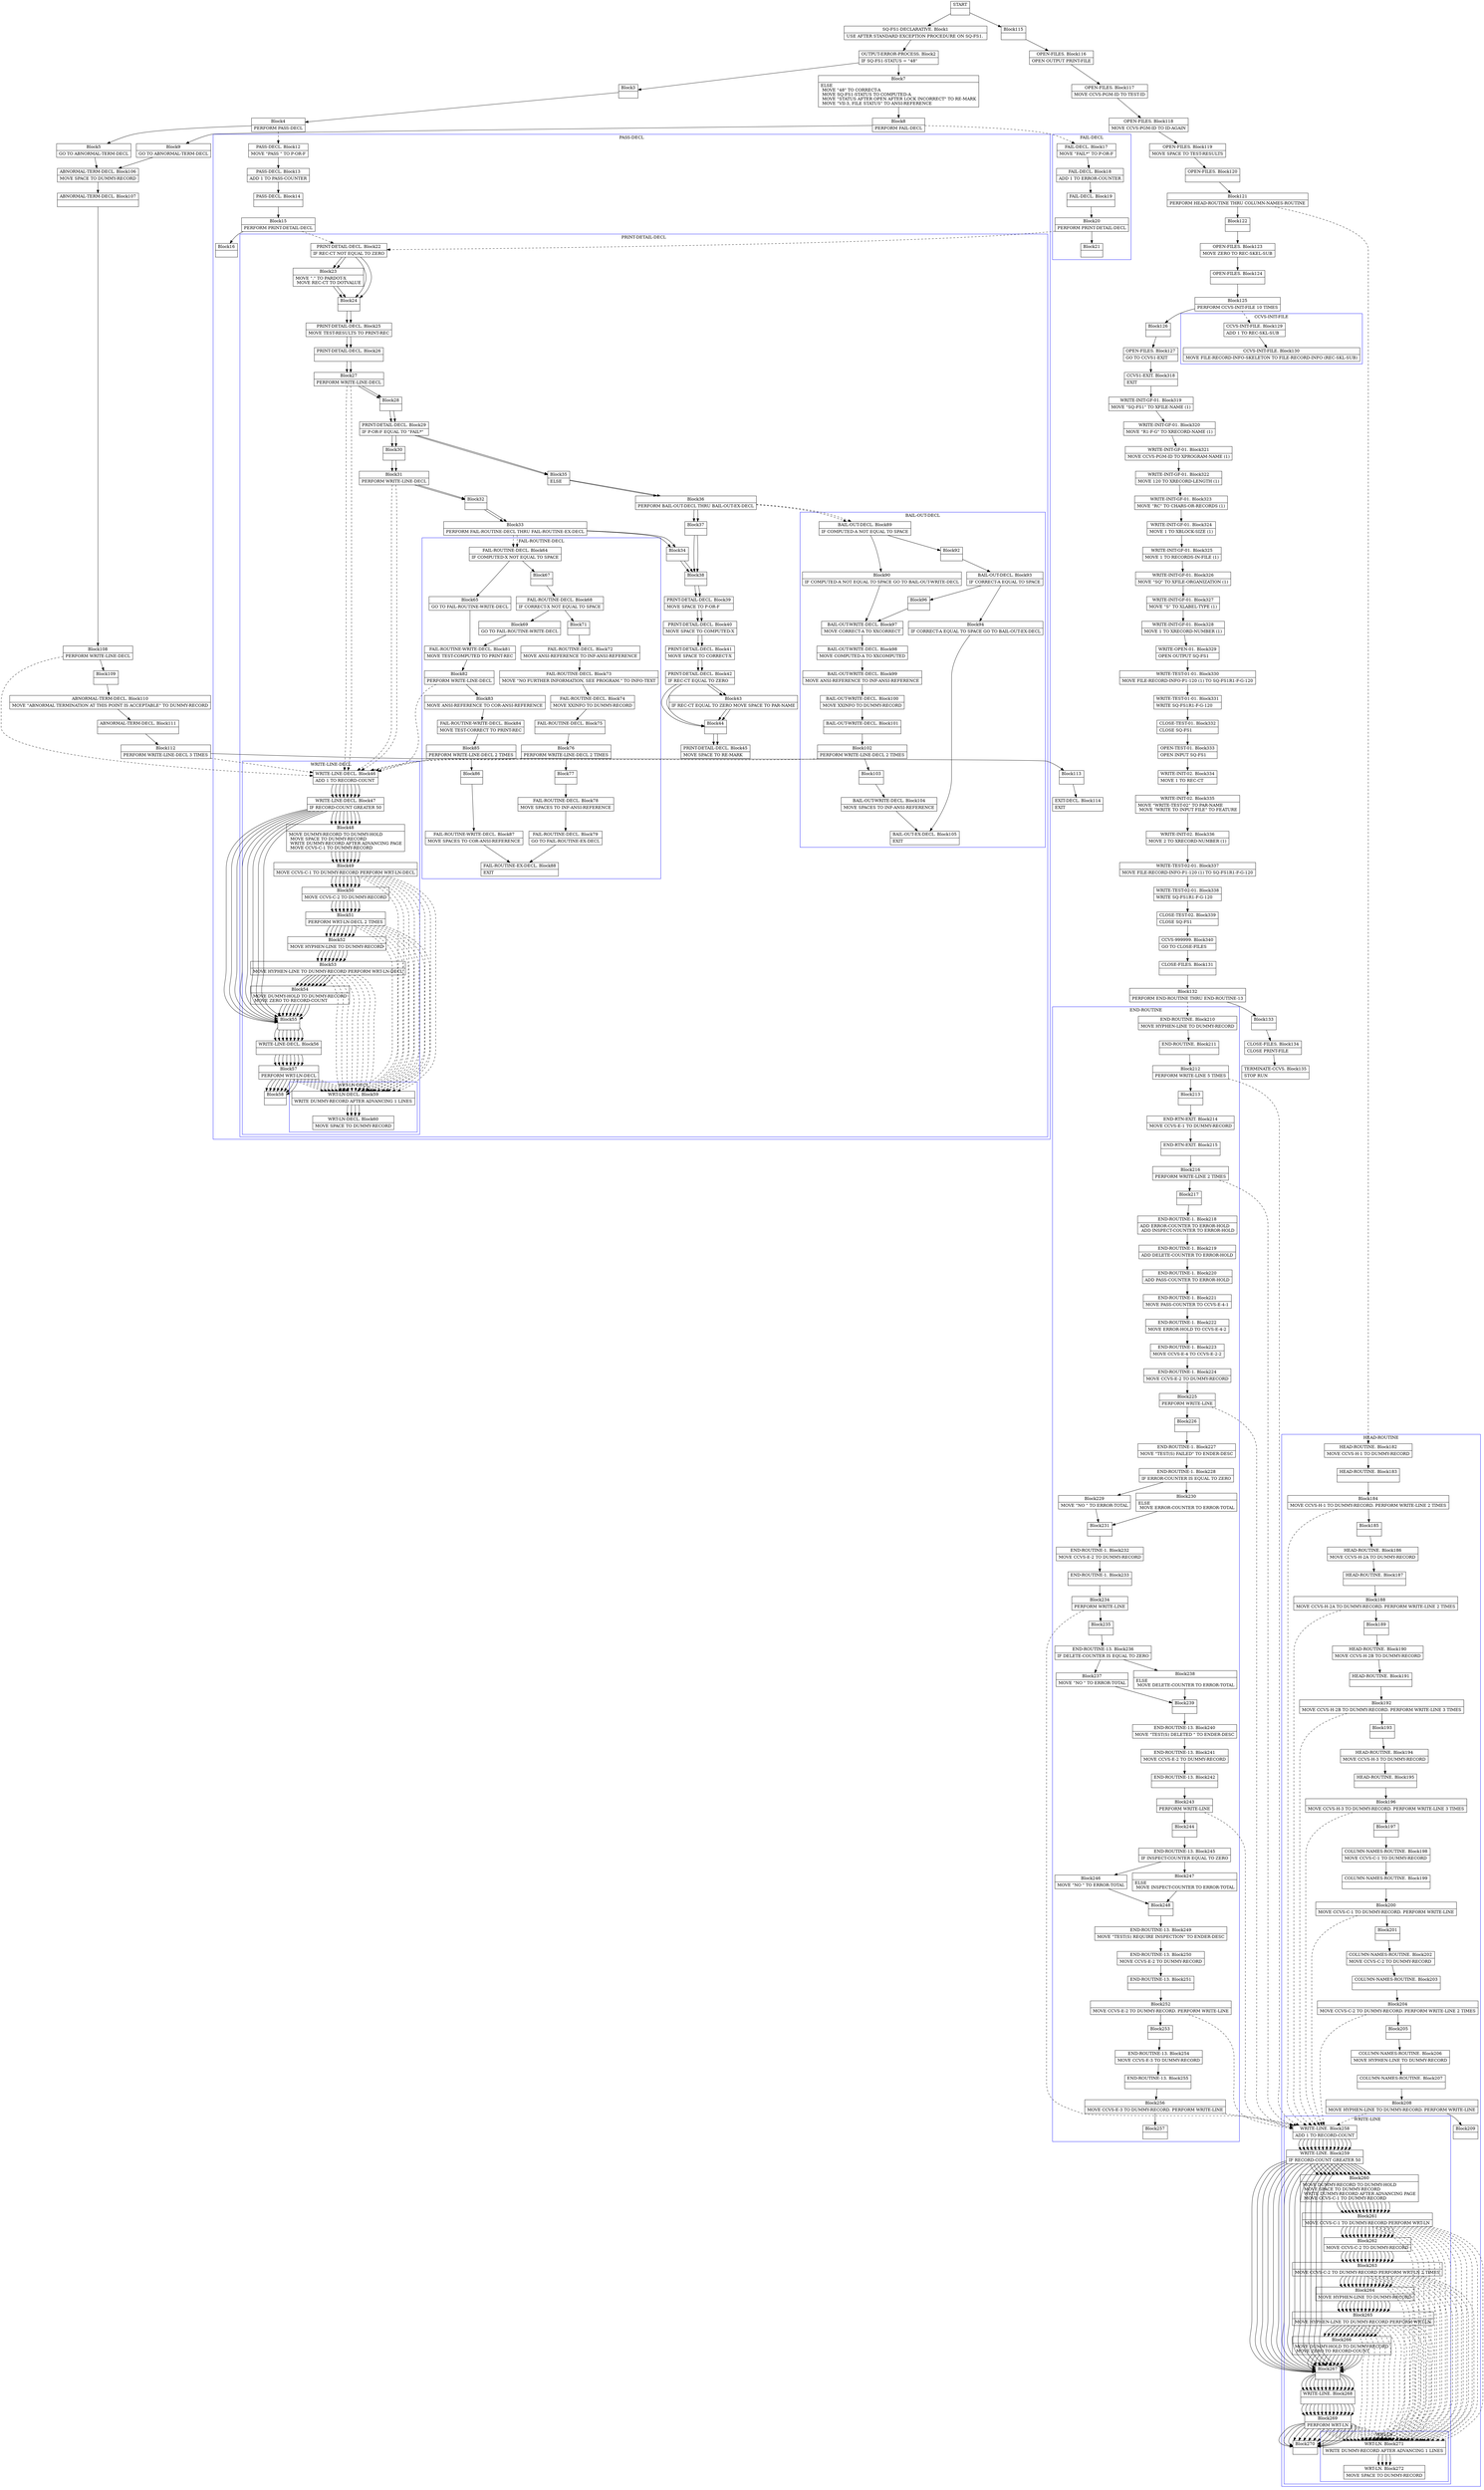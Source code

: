digraph Cfg {
compound=true;
node [
shape = "record"
]

edge [
arrowtail = "empty"
]
Block0 [
label = "{START|}"
]
Block1 [
label = "{SQ-FS1-DECLARATIVE. Block1|    USE AFTER STANDARD EXCEPTION PROCEDURE ON SQ-FS1. \l}"
]
Block2 [
label = "{OUTPUT-ERROR-PROCESS. Block2|    IF SQ-FS1-STATUS = \"48\"\l}"
]
Block3 [
label = "{Block3|}"
]
Block4 [
label = "{Block4|            PERFORM PASS-DECL\l}"
]
subgraph cluster_1{
color = blue;
label = "PASS-DECL";
Block12 [
label = "{PASS-DECL. Block12|    MOVE   \"PASS \" TO P-OR-F\l}"
]
Block13 [
label = "{PASS-DECL. Block13|    ADD     1 TO PASS-COUNTER\l}"
]
Block14 [
label = "{PASS-DECL. Block14|}"
]
Block15 [
label = "{Block15|    PERFORM PRINT-DETAIL-DECL\l}"
]
subgraph cluster_3{
color = blue;
label = "PRINT-DETAIL-DECL";
Block22 [
label = "{PRINT-DETAIL-DECL. Block22|    IF REC-CT NOT EQUAL TO ZERO\l}"
]
Block23 [
label = "{Block23|        MOVE   \".\" TO PARDOT-X\l        MOVE    REC-CT TO DOTVALUE\l}"
]
Block24 [
label = "{Block24|}"
]
Block25 [
label = "{PRINT-DETAIL-DECL. Block25|    MOVE    TEST-RESULTS TO PRINT-REC\l}"
]
Block26 [
label = "{PRINT-DETAIL-DECL. Block26|}"
]
Block27 [
label = "{Block27|    PERFORM WRITE-LINE-DECL\l}"
]
subgraph cluster_5{
color = blue;
label = "WRITE-LINE-DECL";
Block46 [
label = "{WRITE-LINE-DECL. Block46|    ADD     1 TO RECORD-COUNT\l}"
]
Block47 [
label = "{WRITE-LINE-DECL. Block47|    IF RECORD-COUNT GREATER 50\l}"
]
Block48 [
label = "{Block48|        MOVE  DUMMY-RECORD TO DUMMY-HOLD\l        MOVE  SPACE TO DUMMY-RECORD\l        WRITE DUMMY-RECORD AFTER ADVANCING PAGE\l        MOVE  CCVS-C-1 TO DUMMY-RECORD\l}"
]
Block49 [
label = "{Block49|        MOVE  CCVS-C-1 TO DUMMY-RECORD PERFORM WRT-LN-DECL\l}"
]
subgraph cluster_9{
color = blue;
label = "WRT-LN-DECL";
Block59 [
label = "{WRT-LN-DECL. Block59|    WRITE   DUMMY-RECORD AFTER ADVANCING 1 LINES\l}"
]
Block60 [
label = "{WRT-LN-DECL. Block60|    MOVE    SPACE TO DUMMY-RECORD\l}"
]
Block59 -> Block60

}
Block49 -> Block59 [style=dashed]

Block50 [
label = "{Block50|        MOVE  CCVS-C-2 TO DUMMY-RECORD\l}"
]
Block51 [
label = "{Block51|        PERFORM WRT-LN-DECL 2 TIMES\l}"
]
subgraph cluster_10{
color = blue;
label = "WRT-LN-DECL";
Block59 [
label = "{WRT-LN-DECL. Block59|    WRITE   DUMMY-RECORD AFTER ADVANCING 1 LINES\l}"
]
Block60 [
label = "{WRT-LN-DECL. Block60|    MOVE    SPACE TO DUMMY-RECORD\l}"
]
Block59 -> Block60

}
Block51 -> Block59 [style=dashed]

Block52 [
label = "{Block52|        MOVE  HYPHEN-LINE TO DUMMY-RECORD\l}"
]
Block53 [
label = "{Block53|        MOVE  HYPHEN-LINE TO DUMMY-RECORD PERFORM WRT-LN-DECL\l}"
]
subgraph cluster_11{
color = blue;
label = "WRT-LN-DECL";
Block59 [
label = "{WRT-LN-DECL. Block59|    WRITE   DUMMY-RECORD AFTER ADVANCING 1 LINES\l}"
]
Block60 [
label = "{WRT-LN-DECL. Block60|    MOVE    SPACE TO DUMMY-RECORD\l}"
]
Block59 -> Block60

}
Block53 -> Block59 [style=dashed]

Block54 [
label = "{Block54|        MOVE  DUMMY-HOLD TO DUMMY-RECORD\l        MOVE  ZERO TO RECORD-COUNT\l}"
]
Block55 [
label = "{Block55|}"
]
Block56 [
label = "{WRITE-LINE-DECL. Block56|}"
]
Block57 [
label = "{Block57|    PERFORM WRT-LN-DECL\l}"
]
subgraph cluster_12{
color = blue;
label = "WRT-LN-DECL";
Block59 [
label = "{WRT-LN-DECL. Block59|    WRITE   DUMMY-RECORD AFTER ADVANCING 1 LINES\l}"
]
Block60 [
label = "{WRT-LN-DECL. Block60|    MOVE    SPACE TO DUMMY-RECORD\l}"
]
Block59 -> Block60

}
Block57 -> Block59 [style=dashed]

Block58 [
label = "{Block58|}"
]
Block46 -> Block47
Block47 -> Block48
Block47 -> Block55
Block48 -> Block49
Block49 -> Block50
Block50 -> Block51
Block51 -> Block52
Block52 -> Block53
Block53 -> Block54
Block54 -> Block55
Block55 -> Block56
Block56 -> Block57
Block57 -> Block58

}
Block27 -> Block46 [style=dashed]

Block28 [
label = "{Block28|}"
]
Block29 [
label = "{PRINT-DETAIL-DECL. Block29|    IF P-OR-F EQUAL TO \"FAIL*\"\l}"
]
Block30 [
label = "{Block30|}"
]
Block31 [
label = "{Block31|        PERFORM WRITE-LINE-DECL\l}"
]
subgraph cluster_6{
color = blue;
label = "WRITE-LINE-DECL";
Block46 [
label = "{WRITE-LINE-DECL. Block46|    ADD     1 TO RECORD-COUNT\l}"
]
Block47 [
label = "{WRITE-LINE-DECL. Block47|    IF RECORD-COUNT GREATER 50\l}"
]
Block48 [
label = "{Block48|        MOVE  DUMMY-RECORD TO DUMMY-HOLD\l        MOVE  SPACE TO DUMMY-RECORD\l        WRITE DUMMY-RECORD AFTER ADVANCING PAGE\l        MOVE  CCVS-C-1 TO DUMMY-RECORD\l}"
]
Block49 [
label = "{Block49|        MOVE  CCVS-C-1 TO DUMMY-RECORD PERFORM WRT-LN-DECL\l}"
]
Block49 -> Block59 [style=dashed]

Block50 [
label = "{Block50|        MOVE  CCVS-C-2 TO DUMMY-RECORD\l}"
]
Block51 [
label = "{Block51|        PERFORM WRT-LN-DECL 2 TIMES\l}"
]
Block51 -> Block59 [style=dashed]

Block52 [
label = "{Block52|        MOVE  HYPHEN-LINE TO DUMMY-RECORD\l}"
]
Block53 [
label = "{Block53|        MOVE  HYPHEN-LINE TO DUMMY-RECORD PERFORM WRT-LN-DECL\l}"
]
Block53 -> Block59 [style=dashed]

Block54 [
label = "{Block54|        MOVE  DUMMY-HOLD TO DUMMY-RECORD\l        MOVE  ZERO TO RECORD-COUNT\l}"
]
Block55 [
label = "{Block55|}"
]
Block56 [
label = "{WRITE-LINE-DECL. Block56|}"
]
Block57 [
label = "{Block57|    PERFORM WRT-LN-DECL\l}"
]
Block57 -> Block59 [style=dashed]

Block58 [
label = "{Block58|}"
]
Block46 -> Block47
Block47 -> Block48
Block47 -> Block55
Block48 -> Block49
Block49 -> Block50
Block50 -> Block51
Block51 -> Block52
Block52 -> Block53
Block53 -> Block54
Block54 -> Block55
Block55 -> Block56
Block56 -> Block57
Block57 -> Block58

}
Block31 -> Block46 [style=dashed]

Block32 [
label = "{Block32|}"
]
Block33 [
label = "{Block33|        PERFORM FAIL-ROUTINE-DECL THRU FAIL-ROUTINE-EX-DECL\l}"
]
subgraph cluster_7{
color = blue;
label = "FAIL-ROUTINE-DECL";
Block64 [
label = "{FAIL-ROUTINE-DECL. Block64|    IF COMPUTED-X NOT EQUAL TO SPACE\l}"
]
Block65 [
label = "{Block65|            GO TO FAIL-ROUTINE-WRITE-DECL\l}"
]
Block81 [
label = "{FAIL-ROUTINE-WRITE-DECL. Block81|    MOVE    TEST-COMPUTED  TO PRINT-REC\l}"
]
Block82 [
label = "{Block82|    PERFORM WRITE-LINE-DECL\l}"
]
subgraph cluster_15{
color = blue;
label = "WRITE-LINE-DECL";
Block46 [
label = "{WRITE-LINE-DECL. Block46|    ADD     1 TO RECORD-COUNT\l}"
]
Block47 [
label = "{WRITE-LINE-DECL. Block47|    IF RECORD-COUNT GREATER 50\l}"
]
Block48 [
label = "{Block48|        MOVE  DUMMY-RECORD TO DUMMY-HOLD\l        MOVE  SPACE TO DUMMY-RECORD\l        WRITE DUMMY-RECORD AFTER ADVANCING PAGE\l        MOVE  CCVS-C-1 TO DUMMY-RECORD\l}"
]
Block49 [
label = "{Block49|        MOVE  CCVS-C-1 TO DUMMY-RECORD PERFORM WRT-LN-DECL\l}"
]
Block49 -> Block59 [style=dashed]

Block50 [
label = "{Block50|        MOVE  CCVS-C-2 TO DUMMY-RECORD\l}"
]
Block51 [
label = "{Block51|        PERFORM WRT-LN-DECL 2 TIMES\l}"
]
Block51 -> Block59 [style=dashed]

Block52 [
label = "{Block52|        MOVE  HYPHEN-LINE TO DUMMY-RECORD\l}"
]
Block53 [
label = "{Block53|        MOVE  HYPHEN-LINE TO DUMMY-RECORD PERFORM WRT-LN-DECL\l}"
]
Block53 -> Block59 [style=dashed]

Block54 [
label = "{Block54|        MOVE  DUMMY-HOLD TO DUMMY-RECORD\l        MOVE  ZERO TO RECORD-COUNT\l}"
]
Block55 [
label = "{Block55|}"
]
Block56 [
label = "{WRITE-LINE-DECL. Block56|}"
]
Block57 [
label = "{Block57|    PERFORM WRT-LN-DECL\l}"
]
Block57 -> Block59 [style=dashed]

Block58 [
label = "{Block58|}"
]
Block46 -> Block47
Block47 -> Block48
Block47 -> Block55
Block48 -> Block49
Block49 -> Block50
Block50 -> Block51
Block51 -> Block52
Block52 -> Block53
Block53 -> Block54
Block54 -> Block55
Block55 -> Block56
Block56 -> Block57
Block57 -> Block58

}
Block82 -> Block46 [style=dashed]

Block83 [
label = "{Block83|    MOVE    ANSI-REFERENCE TO COR-ANSI-REFERENCE\l}"
]
Block84 [
label = "{FAIL-ROUTINE-WRITE-DECL. Block84|    MOVE    TEST-CORRECT   TO PRINT-REC\l}"
]
Block85 [
label = "{Block85|    PERFORM WRITE-LINE-DECL 2 TIMES\l}"
]
subgraph cluster_16{
color = blue;
label = "WRITE-LINE-DECL";
Block46 [
label = "{WRITE-LINE-DECL. Block46|    ADD     1 TO RECORD-COUNT\l}"
]
Block47 [
label = "{WRITE-LINE-DECL. Block47|    IF RECORD-COUNT GREATER 50\l}"
]
Block48 [
label = "{Block48|        MOVE  DUMMY-RECORD TO DUMMY-HOLD\l        MOVE  SPACE TO DUMMY-RECORD\l        WRITE DUMMY-RECORD AFTER ADVANCING PAGE\l        MOVE  CCVS-C-1 TO DUMMY-RECORD\l}"
]
Block49 [
label = "{Block49|        MOVE  CCVS-C-1 TO DUMMY-RECORD PERFORM WRT-LN-DECL\l}"
]
Block49 -> Block59 [style=dashed]

Block50 [
label = "{Block50|        MOVE  CCVS-C-2 TO DUMMY-RECORD\l}"
]
Block51 [
label = "{Block51|        PERFORM WRT-LN-DECL 2 TIMES\l}"
]
Block51 -> Block59 [style=dashed]

Block52 [
label = "{Block52|        MOVE  HYPHEN-LINE TO DUMMY-RECORD\l}"
]
Block53 [
label = "{Block53|        MOVE  HYPHEN-LINE TO DUMMY-RECORD PERFORM WRT-LN-DECL\l}"
]
Block53 -> Block59 [style=dashed]

Block54 [
label = "{Block54|        MOVE  DUMMY-HOLD TO DUMMY-RECORD\l        MOVE  ZERO TO RECORD-COUNT\l}"
]
Block55 [
label = "{Block55|}"
]
Block56 [
label = "{WRITE-LINE-DECL. Block56|}"
]
Block57 [
label = "{Block57|    PERFORM WRT-LN-DECL\l}"
]
Block57 -> Block59 [style=dashed]

Block58 [
label = "{Block58|}"
]
Block46 -> Block47
Block47 -> Block48
Block47 -> Block55
Block48 -> Block49
Block49 -> Block50
Block50 -> Block51
Block51 -> Block52
Block52 -> Block53
Block53 -> Block54
Block54 -> Block55
Block55 -> Block56
Block56 -> Block57
Block57 -> Block58

}
Block85 -> Block46 [style=dashed]

Block86 [
label = "{Block86|}"
]
Block87 [
label = "{FAIL-ROUTINE-WRITE-DECL. Block87|    MOVE    SPACES         TO COR-ANSI-REFERENCE\l}"
]
Block88 [
label = "{FAIL-ROUTINE-EX-DECL. Block88|    EXIT\l}"
]
Block67 [
label = "{Block67|}"
]
Block68 [
label = "{FAIL-ROUTINE-DECL. Block68|    IF CORRECT-X NOT EQUAL TO SPACE\l}"
]
Block69 [
label = "{Block69|            GO TO FAIL-ROUTINE-WRITE-DECL\l}"
]
Block71 [
label = "{Block71|}"
]
Block72 [
label = "{FAIL-ROUTINE-DECL. Block72|    MOVE    ANSI-REFERENCE TO INF-ANSI-REFERENCE\l}"
]
Block73 [
label = "{FAIL-ROUTINE-DECL. Block73|    MOVE   \"NO FURTHER INFORMATION, SEE PROGRAM.\" TO INFO-TEXT\l}"
]
Block74 [
label = "{FAIL-ROUTINE-DECL. Block74|    MOVE    XXINFO TO DUMMY-RECORD\l}"
]
Block75 [
label = "{FAIL-ROUTINE-DECL. Block75|}"
]
Block76 [
label = "{Block76|    PERFORM WRITE-LINE-DECL 2 TIMES\l}"
]
subgraph cluster_14{
color = blue;
label = "WRITE-LINE-DECL";
Block46 [
label = "{WRITE-LINE-DECL. Block46|    ADD     1 TO RECORD-COUNT\l}"
]
Block47 [
label = "{WRITE-LINE-DECL. Block47|    IF RECORD-COUNT GREATER 50\l}"
]
Block48 [
label = "{Block48|        MOVE  DUMMY-RECORD TO DUMMY-HOLD\l        MOVE  SPACE TO DUMMY-RECORD\l        WRITE DUMMY-RECORD AFTER ADVANCING PAGE\l        MOVE  CCVS-C-1 TO DUMMY-RECORD\l}"
]
Block49 [
label = "{Block49|        MOVE  CCVS-C-1 TO DUMMY-RECORD PERFORM WRT-LN-DECL\l}"
]
Block49 -> Block59 [style=dashed]

Block50 [
label = "{Block50|        MOVE  CCVS-C-2 TO DUMMY-RECORD\l}"
]
Block51 [
label = "{Block51|        PERFORM WRT-LN-DECL 2 TIMES\l}"
]
Block51 -> Block59 [style=dashed]

Block52 [
label = "{Block52|        MOVE  HYPHEN-LINE TO DUMMY-RECORD\l}"
]
Block53 [
label = "{Block53|        MOVE  HYPHEN-LINE TO DUMMY-RECORD PERFORM WRT-LN-DECL\l}"
]
Block53 -> Block59 [style=dashed]

Block54 [
label = "{Block54|        MOVE  DUMMY-HOLD TO DUMMY-RECORD\l        MOVE  ZERO TO RECORD-COUNT\l}"
]
Block55 [
label = "{Block55|}"
]
Block56 [
label = "{WRITE-LINE-DECL. Block56|}"
]
Block57 [
label = "{Block57|    PERFORM WRT-LN-DECL\l}"
]
Block57 -> Block59 [style=dashed]

Block58 [
label = "{Block58|}"
]
Block46 -> Block47
Block47 -> Block48
Block47 -> Block55
Block48 -> Block49
Block49 -> Block50
Block50 -> Block51
Block51 -> Block52
Block52 -> Block53
Block53 -> Block54
Block54 -> Block55
Block55 -> Block56
Block56 -> Block57
Block57 -> Block58

}
Block76 -> Block46 [style=dashed]

Block77 [
label = "{Block77|}"
]
Block78 [
label = "{FAIL-ROUTINE-DECL. Block78|    MOVE    SPACES TO INF-ANSI-REFERENCE\l}"
]
Block79 [
label = "{FAIL-ROUTINE-DECL. Block79|    GO TO   FAIL-ROUTINE-EX-DECL\l}"
]
Block64 -> Block65
Block64 -> Block67
Block65 -> Block81
Block81 -> Block82
Block82 -> Block83
Block83 -> Block84
Block84 -> Block85
Block85 -> Block86
Block86 -> Block87
Block87 -> Block88
Block67 -> Block68
Block68 -> Block69
Block68 -> Block71
Block69 -> Block81
Block71 -> Block72
Block72 -> Block73
Block73 -> Block74
Block74 -> Block75
Block75 -> Block76
Block76 -> Block77
Block77 -> Block78
Block78 -> Block79
Block79 -> Block88

}
Block33 -> Block64 [style=dashed]

Block34 [
label = "{Block34|}"
]
Block38 [
label = "{Block38|}"
]
Block39 [
label = "{PRINT-DETAIL-DECL. Block39|    MOVE    SPACE TO P-OR-F\l}"
]
Block40 [
label = "{PRINT-DETAIL-DECL. Block40|    MOVE    SPACE TO COMPUTED-X\l}"
]
Block41 [
label = "{PRINT-DETAIL-DECL. Block41|    MOVE    SPACE TO CORRECT-X\l}"
]
Block42 [
label = "{PRINT-DETAIL-DECL. Block42|    IF REC-CT EQUAL TO ZERO\l}"
]
Block43 [
label = "{Block43|    IF REC-CT EQUAL TO ZERO  MOVE SPACE TO PAR-NAME\l}"
]
Block44 [
label = "{Block44|}"
]
Block45 [
label = "{PRINT-DETAIL-DECL. Block45|    MOVE    SPACE TO RE-MARK\l}"
]
Block35 [
label = "{Block35|    ELSE\l}"
]
Block36 [
label = "{Block36|        PERFORM BAIL-OUT-DECL THRU BAIL-OUT-EX-DECL\l}"
]
subgraph cluster_8{
color = blue;
label = "BAIL-OUT-DECL";
Block89 [
label = "{BAIL-OUT-DECL. Block89|    IF COMPUTED-A NOT EQUAL TO SPACE\l}"
]
Block90 [
label = "{Block90|    IF COMPUTED-A NOT EQUAL TO SPACE GO TO BAIL-OUT-WRITE-DECL\l}"
]
Block97 [
label = "{BAIL-OUT-WRITE-DECL. Block97|    MOVE    CORRECT-A      TO XXCORRECT\l}"
]
Block98 [
label = "{BAIL-OUT-WRITE-DECL. Block98|    MOVE    COMPUTED-A     TO XXCOMPUTED\l}"
]
Block99 [
label = "{BAIL-OUT-WRITE-DECL. Block99|    MOVE    ANSI-REFERENCE TO INF-ANSI-REFERENCE\l}"
]
Block100 [
label = "{BAIL-OUT-WRITE-DECL. Block100|    MOVE    XXINFO TO DUMMY-RECORD\l}"
]
Block101 [
label = "{BAIL-OUT-WRITE-DECL. Block101|}"
]
Block102 [
label = "{Block102|    PERFORM WRITE-LINE-DECL 2 TIMES\l}"
]
subgraph cluster_17{
color = blue;
label = "WRITE-LINE-DECL";
Block46 [
label = "{WRITE-LINE-DECL. Block46|    ADD     1 TO RECORD-COUNT\l}"
]
Block47 [
label = "{WRITE-LINE-DECL. Block47|    IF RECORD-COUNT GREATER 50\l}"
]
Block48 [
label = "{Block48|        MOVE  DUMMY-RECORD TO DUMMY-HOLD\l        MOVE  SPACE TO DUMMY-RECORD\l        WRITE DUMMY-RECORD AFTER ADVANCING PAGE\l        MOVE  CCVS-C-1 TO DUMMY-RECORD\l}"
]
Block49 [
label = "{Block49|        MOVE  CCVS-C-1 TO DUMMY-RECORD PERFORM WRT-LN-DECL\l}"
]
Block49 -> Block59 [style=dashed]

Block50 [
label = "{Block50|        MOVE  CCVS-C-2 TO DUMMY-RECORD\l}"
]
Block51 [
label = "{Block51|        PERFORM WRT-LN-DECL 2 TIMES\l}"
]
Block51 -> Block59 [style=dashed]

Block52 [
label = "{Block52|        MOVE  HYPHEN-LINE TO DUMMY-RECORD\l}"
]
Block53 [
label = "{Block53|        MOVE  HYPHEN-LINE TO DUMMY-RECORD PERFORM WRT-LN-DECL\l}"
]
Block53 -> Block59 [style=dashed]

Block54 [
label = "{Block54|        MOVE  DUMMY-HOLD TO DUMMY-RECORD\l        MOVE  ZERO TO RECORD-COUNT\l}"
]
Block55 [
label = "{Block55|}"
]
Block56 [
label = "{WRITE-LINE-DECL. Block56|}"
]
Block57 [
label = "{Block57|    PERFORM WRT-LN-DECL\l}"
]
Block57 -> Block59 [style=dashed]

Block58 [
label = "{Block58|}"
]
Block46 -> Block47
Block47 -> Block48
Block47 -> Block55
Block48 -> Block49
Block49 -> Block50
Block50 -> Block51
Block51 -> Block52
Block52 -> Block53
Block53 -> Block54
Block54 -> Block55
Block55 -> Block56
Block56 -> Block57
Block57 -> Block58

}
Block102 -> Block46 [style=dashed]

Block103 [
label = "{Block103|}"
]
Block104 [
label = "{BAIL-OUT-WRITE-DECL. Block104|    MOVE    SPACES TO INF-ANSI-REFERENCE\l}"
]
Block105 [
label = "{BAIL-OUT-EX-DECL. Block105|    EXIT\l}"
]
Block92 [
label = "{Block92|}"
]
Block93 [
label = "{BAIL-OUT-DECL. Block93|    IF CORRECT-A EQUAL TO SPACE\l}"
]
Block94 [
label = "{Block94|    IF CORRECT-A EQUAL TO SPACE GO TO BAIL-OUT-EX-DECL\l}"
]
Block96 [
label = "{Block96|}"
]
Block89 -> Block90
Block89 -> Block92
Block90 -> Block97
Block97 -> Block98
Block98 -> Block99
Block99 -> Block100
Block100 -> Block101
Block101 -> Block102
Block102 -> Block103
Block103 -> Block104
Block104 -> Block105
Block92 -> Block93
Block93 -> Block94
Block93 -> Block96
Block94 -> Block105
Block96 -> Block97

}
Block36 -> Block89 [style=dashed]

Block37 [
label = "{Block37|}"
]
Block22 -> Block23
Block22 -> Block24
Block23 -> Block24
Block24 -> Block25
Block25 -> Block26
Block26 -> Block27
Block27 -> Block28
Block28 -> Block29
Block29 -> Block30
Block29 -> Block35
Block30 -> Block31
Block31 -> Block32
Block32 -> Block33
Block33 -> Block34
Block34 -> Block38
Block38 -> Block39
Block39 -> Block40
Block40 -> Block41
Block41 -> Block42
Block42 -> Block43
Block42 -> Block44
Block43 -> Block44
Block44 -> Block45
Block35 -> Block36
Block36 -> Block37
Block37 -> Block38

}
Block15 -> Block22 [style=dashed]

Block16 [
label = "{Block16|}"
]
Block12 -> Block13
Block13 -> Block14
Block14 -> Block15
Block15 -> Block16

}
Block4 -> Block12 [style=dashed]

Block5 [
label = "{Block5|            GO TO ABNORMAL-TERM-DECL\l}"
]
Block106 [
label = "{ABNORMAL-TERM-DECL. Block106|    MOVE    SPACE TO DUMMY-RECORD\l}"
]
Block107 [
label = "{ABNORMAL-TERM-DECL. Block107|}"
]
Block108 [
label = "{Block108|    PERFORM WRITE-LINE-DECL\l}"
]
subgraph cluster_18{
color = blue;
label = "WRITE-LINE-DECL";
Block46 [
label = "{WRITE-LINE-DECL. Block46|    ADD     1 TO RECORD-COUNT\l}"
]
Block47 [
label = "{WRITE-LINE-DECL. Block47|    IF RECORD-COUNT GREATER 50\l}"
]
Block48 [
label = "{Block48|        MOVE  DUMMY-RECORD TO DUMMY-HOLD\l        MOVE  SPACE TO DUMMY-RECORD\l        WRITE DUMMY-RECORD AFTER ADVANCING PAGE\l        MOVE  CCVS-C-1 TO DUMMY-RECORD\l}"
]
Block49 [
label = "{Block49|        MOVE  CCVS-C-1 TO DUMMY-RECORD PERFORM WRT-LN-DECL\l}"
]
Block49 -> Block59 [style=dashed]

Block50 [
label = "{Block50|        MOVE  CCVS-C-2 TO DUMMY-RECORD\l}"
]
Block51 [
label = "{Block51|        PERFORM WRT-LN-DECL 2 TIMES\l}"
]
Block51 -> Block59 [style=dashed]

Block52 [
label = "{Block52|        MOVE  HYPHEN-LINE TO DUMMY-RECORD\l}"
]
Block53 [
label = "{Block53|        MOVE  HYPHEN-LINE TO DUMMY-RECORD PERFORM WRT-LN-DECL\l}"
]
Block53 -> Block59 [style=dashed]

Block54 [
label = "{Block54|        MOVE  DUMMY-HOLD TO DUMMY-RECORD\l        MOVE  ZERO TO RECORD-COUNT\l}"
]
Block55 [
label = "{Block55|}"
]
Block56 [
label = "{WRITE-LINE-DECL. Block56|}"
]
Block57 [
label = "{Block57|    PERFORM WRT-LN-DECL\l}"
]
Block57 -> Block59 [style=dashed]

Block58 [
label = "{Block58|}"
]
Block46 -> Block47
Block47 -> Block48
Block47 -> Block55
Block48 -> Block49
Block49 -> Block50
Block50 -> Block51
Block51 -> Block52
Block52 -> Block53
Block53 -> Block54
Block54 -> Block55
Block55 -> Block56
Block56 -> Block57
Block57 -> Block58

}
Block108 -> Block46 [style=dashed]

Block109 [
label = "{Block109|}"
]
Block110 [
label = "{ABNORMAL-TERM-DECL. Block110|    MOVE    \"ABNORMAL TERMINATION AT THIS POINT IS ACCEPTABLE\"                      TO DUMMY-RECORD\l}"
]
Block111 [
label = "{ABNORMAL-TERM-DECL. Block111|}"
]
Block112 [
label = "{Block112|    PERFORM WRITE-LINE-DECL 3 TIMES\l}"
]
subgraph cluster_19{
color = blue;
label = "WRITE-LINE-DECL";
Block46 [
label = "{WRITE-LINE-DECL. Block46|    ADD     1 TO RECORD-COUNT\l}"
]
Block47 [
label = "{WRITE-LINE-DECL. Block47|    IF RECORD-COUNT GREATER 50\l}"
]
Block48 [
label = "{Block48|        MOVE  DUMMY-RECORD TO DUMMY-HOLD\l        MOVE  SPACE TO DUMMY-RECORD\l        WRITE DUMMY-RECORD AFTER ADVANCING PAGE\l        MOVE  CCVS-C-1 TO DUMMY-RECORD\l}"
]
Block49 [
label = "{Block49|        MOVE  CCVS-C-1 TO DUMMY-RECORD PERFORM WRT-LN-DECL\l}"
]
Block49 -> Block59 [style=dashed]

Block50 [
label = "{Block50|        MOVE  CCVS-C-2 TO DUMMY-RECORD\l}"
]
Block51 [
label = "{Block51|        PERFORM WRT-LN-DECL 2 TIMES\l}"
]
Block51 -> Block59 [style=dashed]

Block52 [
label = "{Block52|        MOVE  HYPHEN-LINE TO DUMMY-RECORD\l}"
]
Block53 [
label = "{Block53|        MOVE  HYPHEN-LINE TO DUMMY-RECORD PERFORM WRT-LN-DECL\l}"
]
Block53 -> Block59 [style=dashed]

Block54 [
label = "{Block54|        MOVE  DUMMY-HOLD TO DUMMY-RECORD\l        MOVE  ZERO TO RECORD-COUNT\l}"
]
Block55 [
label = "{Block55|}"
]
Block56 [
label = "{WRITE-LINE-DECL. Block56|}"
]
Block57 [
label = "{Block57|    PERFORM WRT-LN-DECL\l}"
]
Block57 -> Block59 [style=dashed]

Block58 [
label = "{Block58|}"
]
Block46 -> Block47
Block47 -> Block48
Block47 -> Block55
Block48 -> Block49
Block49 -> Block50
Block50 -> Block51
Block51 -> Block52
Block52 -> Block53
Block53 -> Block54
Block54 -> Block55
Block55 -> Block56
Block56 -> Block57
Block57 -> Block58

}
Block112 -> Block46 [style=dashed]

Block113 [
label = "{Block113|}"
]
Block114 [
label = "{EXIT-DECL. Block114|    EXIT\l}"
]
Block7 [
label = "{Block7|    ELSE\l            MOVE \"48\" TO CORRECT-A\l            MOVE SQ-FS1-STATUS TO COMPUTED-A\l            MOVE \"STATUS AFTER OPEN AFTER LOCK INCORRECT\"                      TO RE-MARK\l            MOVE \"VII-3, FILE STATUS\" TO ANSI-REFERENCE\l}"
]
Block8 [
label = "{Block8|            PERFORM FAIL-DECL\l}"
]
subgraph cluster_2{
color = blue;
label = "FAIL-DECL";
Block17 [
label = "{FAIL-DECL. Block17|    MOVE   \"FAIL*\" TO P-OR-F\l}"
]
Block18 [
label = "{FAIL-DECL. Block18|    ADD     1 TO ERROR-COUNTER\l}"
]
Block19 [
label = "{FAIL-DECL. Block19|}"
]
Block20 [
label = "{Block20|    PERFORM PRINT-DETAIL-DECL\l}"
]
subgraph cluster_4{
color = blue;
label = "PRINT-DETAIL-DECL";
Block22 [
label = "{PRINT-DETAIL-DECL. Block22|    IF REC-CT NOT EQUAL TO ZERO\l}"
]
Block23 [
label = "{Block23|        MOVE   \".\" TO PARDOT-X\l        MOVE    REC-CT TO DOTVALUE\l}"
]
Block24 [
label = "{Block24|}"
]
Block25 [
label = "{PRINT-DETAIL-DECL. Block25|    MOVE    TEST-RESULTS TO PRINT-REC\l}"
]
Block26 [
label = "{PRINT-DETAIL-DECL. Block26|}"
]
Block27 [
label = "{Block27|    PERFORM WRITE-LINE-DECL\l}"
]
Block27 -> Block46 [style=dashed]

Block28 [
label = "{Block28|}"
]
Block29 [
label = "{PRINT-DETAIL-DECL. Block29|    IF P-OR-F EQUAL TO \"FAIL*\"\l}"
]
Block30 [
label = "{Block30|}"
]
Block31 [
label = "{Block31|        PERFORM WRITE-LINE-DECL\l}"
]
Block31 -> Block46 [style=dashed]

Block32 [
label = "{Block32|}"
]
Block33 [
label = "{Block33|        PERFORM FAIL-ROUTINE-DECL THRU FAIL-ROUTINE-EX-DECL\l}"
]
Block33 -> Block64 [style=dashed]

Block34 [
label = "{Block34|}"
]
Block38 [
label = "{Block38|}"
]
Block39 [
label = "{PRINT-DETAIL-DECL. Block39|    MOVE    SPACE TO P-OR-F\l}"
]
Block40 [
label = "{PRINT-DETAIL-DECL. Block40|    MOVE    SPACE TO COMPUTED-X\l}"
]
Block41 [
label = "{PRINT-DETAIL-DECL. Block41|    MOVE    SPACE TO CORRECT-X\l}"
]
Block42 [
label = "{PRINT-DETAIL-DECL. Block42|    IF REC-CT EQUAL TO ZERO\l}"
]
Block43 [
label = "{Block43|    IF REC-CT EQUAL TO ZERO  MOVE SPACE TO PAR-NAME\l}"
]
Block44 [
label = "{Block44|}"
]
Block45 [
label = "{PRINT-DETAIL-DECL. Block45|    MOVE    SPACE TO RE-MARK\l}"
]
Block35 [
label = "{Block35|    ELSE\l}"
]
Block36 [
label = "{Block36|        PERFORM BAIL-OUT-DECL THRU BAIL-OUT-EX-DECL\l}"
]
Block36 -> Block89 [style=dashed]

Block37 [
label = "{Block37|}"
]
Block22 -> Block23
Block22 -> Block24
Block23 -> Block24
Block24 -> Block25
Block25 -> Block26
Block26 -> Block27
Block27 -> Block28
Block28 -> Block29
Block29 -> Block30
Block29 -> Block35
Block30 -> Block31
Block31 -> Block32
Block32 -> Block33
Block33 -> Block34
Block34 -> Block38
Block38 -> Block39
Block39 -> Block40
Block40 -> Block41
Block41 -> Block42
Block42 -> Block43
Block42 -> Block44
Block43 -> Block44
Block44 -> Block45
Block35 -> Block36
Block36 -> Block37
Block37 -> Block38

}
Block20 -> Block22 [style=dashed]

Block21 [
label = "{Block21|}"
]
Block17 -> Block18
Block18 -> Block19
Block19 -> Block20
Block20 -> Block21

}
Block8 -> Block17 [style=dashed]

Block9 [
label = "{Block9|            GO TO ABNORMAL-TERM-DECL\l}"
]
Block115 [
label = "{Block115|}"
]
Block116 [
label = "{OPEN-FILES. Block116|    OPEN    OUTPUT PRINT-FILE\l}"
]
Block117 [
label = "{OPEN-FILES. Block117|    MOVE    CCVS-PGM-ID TO TEST-ID\l}"
]
Block118 [
label = "{OPEN-FILES. Block118|    MOVE    CCVS-PGM-ID TO ID-AGAIN\l}"
]
Block119 [
label = "{OPEN-FILES. Block119|    MOVE    SPACE TO TEST-RESULTS\l}"
]
Block120 [
label = "{OPEN-FILES. Block120|}"
]
Block121 [
label = "{Block121|    PERFORM HEAD-ROUTINE THRU COLUMN-NAMES-ROUTINE\l}"
]
subgraph cluster_20{
color = blue;
label = "HEAD-ROUTINE";
Block182 [
label = "{HEAD-ROUTINE. Block182|    MOVE CCVS-H-1  TO DUMMY-RECORD\l}"
]
Block183 [
label = "{HEAD-ROUTINE. Block183|}"
]
Block184 [
label = "{Block184|    MOVE CCVS-H-1  TO DUMMY-RECORD. PERFORM WRITE-LINE 2 TIMES\l}"
]
subgraph cluster_31{
color = blue;
label = "WRITE-LINE";
Block258 [
label = "{WRITE-LINE. Block258|    ADD     1 TO RECORD-COUNT\l}"
]
Block259 [
label = "{WRITE-LINE. Block259|    IF RECORD-COUNT GREATER 50\l}"
]
Block260 [
label = "{Block260|        MOVE  DUMMY-RECORD TO DUMMY-HOLD\l        MOVE  SPACE TO DUMMY-RECORD\l        WRITE DUMMY-RECORD AFTER ADVANCING PAGE\l        MOVE  CCVS-C-1 TO DUMMY-RECORD\l}"
]
Block261 [
label = "{Block261|        MOVE  CCVS-C-1 TO DUMMY-RECORD PERFORM WRT-LN\l}"
]
subgraph cluster_45{
color = blue;
label = "WRT-LN";
Block271 [
label = "{WRT-LN. Block271|    WRITE   DUMMY-RECORD AFTER ADVANCING 1 LINES\l}"
]
Block272 [
label = "{WRT-LN. Block272|    MOVE    SPACE TO DUMMY-RECORD\l}"
]
Block271 -> Block272

}
Block261 -> Block271 [style=dashed]

Block262 [
label = "{Block262|        MOVE  CCVS-C-2 TO DUMMY-RECORD\l}"
]
Block263 [
label = "{Block263|        MOVE  CCVS-C-2 TO DUMMY-RECORD PERFORM WRT-LN 2 TIMES\l}"
]
subgraph cluster_46{
color = blue;
label = "WRT-LN";
Block271 [
label = "{WRT-LN. Block271|    WRITE   DUMMY-RECORD AFTER ADVANCING 1 LINES\l}"
]
Block272 [
label = "{WRT-LN. Block272|    MOVE    SPACE TO DUMMY-RECORD\l}"
]
Block271 -> Block272

}
Block263 -> Block271 [style=dashed]

Block264 [
label = "{Block264|        MOVE  HYPHEN-LINE TO DUMMY-RECORD\l}"
]
Block265 [
label = "{Block265|        MOVE  HYPHEN-LINE TO DUMMY-RECORD PERFORM WRT-LN\l}"
]
subgraph cluster_47{
color = blue;
label = "WRT-LN";
Block271 [
label = "{WRT-LN. Block271|    WRITE   DUMMY-RECORD AFTER ADVANCING 1 LINES\l}"
]
Block272 [
label = "{WRT-LN. Block272|    MOVE    SPACE TO DUMMY-RECORD\l}"
]
Block271 -> Block272

}
Block265 -> Block271 [style=dashed]

Block266 [
label = "{Block266|        MOVE  DUMMY-HOLD TO DUMMY-RECORD\l        MOVE  ZERO TO RECORD-COUNT\l}"
]
Block267 [
label = "{Block267|}"
]
Block268 [
label = "{WRITE-LINE. Block268|}"
]
Block269 [
label = "{Block269|    PERFORM WRT-LN\l}"
]
subgraph cluster_48{
color = blue;
label = "WRT-LN";
Block271 [
label = "{WRT-LN. Block271|    WRITE   DUMMY-RECORD AFTER ADVANCING 1 LINES\l}"
]
Block272 [
label = "{WRT-LN. Block272|    MOVE    SPACE TO DUMMY-RECORD\l}"
]
Block271 -> Block272

}
Block269 -> Block271 [style=dashed]

Block270 [
label = "{Block270|}"
]
Block258 -> Block259
Block259 -> Block260
Block259 -> Block267
Block260 -> Block261
Block261 -> Block262
Block262 -> Block263
Block263 -> Block264
Block264 -> Block265
Block265 -> Block266
Block266 -> Block267
Block267 -> Block268
Block268 -> Block269
Block269 -> Block270

}
Block184 -> Block258 [style=dashed]

Block185 [
label = "{Block185|}"
]
Block186 [
label = "{HEAD-ROUTINE. Block186|    MOVE CCVS-H-2A TO DUMMY-RECORD\l}"
]
Block187 [
label = "{HEAD-ROUTINE. Block187|}"
]
Block188 [
label = "{Block188|    MOVE CCVS-H-2A TO DUMMY-RECORD. PERFORM WRITE-LINE 2 TIMES\l}"
]
subgraph cluster_32{
color = blue;
label = "WRITE-LINE";
Block258 [
label = "{WRITE-LINE. Block258|    ADD     1 TO RECORD-COUNT\l}"
]
Block259 [
label = "{WRITE-LINE. Block259|    IF RECORD-COUNT GREATER 50\l}"
]
Block260 [
label = "{Block260|        MOVE  DUMMY-RECORD TO DUMMY-HOLD\l        MOVE  SPACE TO DUMMY-RECORD\l        WRITE DUMMY-RECORD AFTER ADVANCING PAGE\l        MOVE  CCVS-C-1 TO DUMMY-RECORD\l}"
]
Block261 [
label = "{Block261|        MOVE  CCVS-C-1 TO DUMMY-RECORD PERFORM WRT-LN\l}"
]
Block261 -> Block271 [style=dashed]

Block262 [
label = "{Block262|        MOVE  CCVS-C-2 TO DUMMY-RECORD\l}"
]
Block263 [
label = "{Block263|        MOVE  CCVS-C-2 TO DUMMY-RECORD PERFORM WRT-LN 2 TIMES\l}"
]
Block263 -> Block271 [style=dashed]

Block264 [
label = "{Block264|        MOVE  HYPHEN-LINE TO DUMMY-RECORD\l}"
]
Block265 [
label = "{Block265|        MOVE  HYPHEN-LINE TO DUMMY-RECORD PERFORM WRT-LN\l}"
]
Block265 -> Block271 [style=dashed]

Block266 [
label = "{Block266|        MOVE  DUMMY-HOLD TO DUMMY-RECORD\l        MOVE  ZERO TO RECORD-COUNT\l}"
]
Block267 [
label = "{Block267|}"
]
Block268 [
label = "{WRITE-LINE. Block268|}"
]
Block269 [
label = "{Block269|    PERFORM WRT-LN\l}"
]
Block269 -> Block271 [style=dashed]

Block270 [
label = "{Block270|}"
]
Block258 -> Block259
Block259 -> Block260
Block259 -> Block267
Block260 -> Block261
Block261 -> Block262
Block262 -> Block263
Block263 -> Block264
Block264 -> Block265
Block265 -> Block266
Block266 -> Block267
Block267 -> Block268
Block268 -> Block269
Block269 -> Block270

}
Block188 -> Block258 [style=dashed]

Block189 [
label = "{Block189|}"
]
Block190 [
label = "{HEAD-ROUTINE. Block190|    MOVE CCVS-H-2B TO DUMMY-RECORD\l}"
]
Block191 [
label = "{HEAD-ROUTINE. Block191|}"
]
Block192 [
label = "{Block192|    MOVE CCVS-H-2B TO DUMMY-RECORD. PERFORM WRITE-LINE 3 TIMES\l}"
]
subgraph cluster_33{
color = blue;
label = "WRITE-LINE";
Block258 [
label = "{WRITE-LINE. Block258|    ADD     1 TO RECORD-COUNT\l}"
]
Block259 [
label = "{WRITE-LINE. Block259|    IF RECORD-COUNT GREATER 50\l}"
]
Block260 [
label = "{Block260|        MOVE  DUMMY-RECORD TO DUMMY-HOLD\l        MOVE  SPACE TO DUMMY-RECORD\l        WRITE DUMMY-RECORD AFTER ADVANCING PAGE\l        MOVE  CCVS-C-1 TO DUMMY-RECORD\l}"
]
Block261 [
label = "{Block261|        MOVE  CCVS-C-1 TO DUMMY-RECORD PERFORM WRT-LN\l}"
]
Block261 -> Block271 [style=dashed]

Block262 [
label = "{Block262|        MOVE  CCVS-C-2 TO DUMMY-RECORD\l}"
]
Block263 [
label = "{Block263|        MOVE  CCVS-C-2 TO DUMMY-RECORD PERFORM WRT-LN 2 TIMES\l}"
]
Block263 -> Block271 [style=dashed]

Block264 [
label = "{Block264|        MOVE  HYPHEN-LINE TO DUMMY-RECORD\l}"
]
Block265 [
label = "{Block265|        MOVE  HYPHEN-LINE TO DUMMY-RECORD PERFORM WRT-LN\l}"
]
Block265 -> Block271 [style=dashed]

Block266 [
label = "{Block266|        MOVE  DUMMY-HOLD TO DUMMY-RECORD\l        MOVE  ZERO TO RECORD-COUNT\l}"
]
Block267 [
label = "{Block267|}"
]
Block268 [
label = "{WRITE-LINE. Block268|}"
]
Block269 [
label = "{Block269|    PERFORM WRT-LN\l}"
]
Block269 -> Block271 [style=dashed]

Block270 [
label = "{Block270|}"
]
Block258 -> Block259
Block259 -> Block260
Block259 -> Block267
Block260 -> Block261
Block261 -> Block262
Block262 -> Block263
Block263 -> Block264
Block264 -> Block265
Block265 -> Block266
Block266 -> Block267
Block267 -> Block268
Block268 -> Block269
Block269 -> Block270

}
Block192 -> Block258 [style=dashed]

Block193 [
label = "{Block193|}"
]
Block194 [
label = "{HEAD-ROUTINE. Block194|    MOVE CCVS-H-3  TO DUMMY-RECORD\l}"
]
Block195 [
label = "{HEAD-ROUTINE. Block195|}"
]
Block196 [
label = "{Block196|    MOVE CCVS-H-3  TO DUMMY-RECORD. PERFORM WRITE-LINE 3 TIMES\l}"
]
subgraph cluster_34{
color = blue;
label = "WRITE-LINE";
Block258 [
label = "{WRITE-LINE. Block258|    ADD     1 TO RECORD-COUNT\l}"
]
Block259 [
label = "{WRITE-LINE. Block259|    IF RECORD-COUNT GREATER 50\l}"
]
Block260 [
label = "{Block260|        MOVE  DUMMY-RECORD TO DUMMY-HOLD\l        MOVE  SPACE TO DUMMY-RECORD\l        WRITE DUMMY-RECORD AFTER ADVANCING PAGE\l        MOVE  CCVS-C-1 TO DUMMY-RECORD\l}"
]
Block261 [
label = "{Block261|        MOVE  CCVS-C-1 TO DUMMY-RECORD PERFORM WRT-LN\l}"
]
Block261 -> Block271 [style=dashed]

Block262 [
label = "{Block262|        MOVE  CCVS-C-2 TO DUMMY-RECORD\l}"
]
Block263 [
label = "{Block263|        MOVE  CCVS-C-2 TO DUMMY-RECORD PERFORM WRT-LN 2 TIMES\l}"
]
Block263 -> Block271 [style=dashed]

Block264 [
label = "{Block264|        MOVE  HYPHEN-LINE TO DUMMY-RECORD\l}"
]
Block265 [
label = "{Block265|        MOVE  HYPHEN-LINE TO DUMMY-RECORD PERFORM WRT-LN\l}"
]
Block265 -> Block271 [style=dashed]

Block266 [
label = "{Block266|        MOVE  DUMMY-HOLD TO DUMMY-RECORD\l        MOVE  ZERO TO RECORD-COUNT\l}"
]
Block267 [
label = "{Block267|}"
]
Block268 [
label = "{WRITE-LINE. Block268|}"
]
Block269 [
label = "{Block269|    PERFORM WRT-LN\l}"
]
Block269 -> Block271 [style=dashed]

Block270 [
label = "{Block270|}"
]
Block258 -> Block259
Block259 -> Block260
Block259 -> Block267
Block260 -> Block261
Block261 -> Block262
Block262 -> Block263
Block263 -> Block264
Block264 -> Block265
Block265 -> Block266
Block266 -> Block267
Block267 -> Block268
Block268 -> Block269
Block269 -> Block270

}
Block196 -> Block258 [style=dashed]

Block197 [
label = "{Block197|}"
]
Block198 [
label = "{COLUMN-NAMES-ROUTINE. Block198|    MOVE CCVS-C-1 TO DUMMY-RECORD\l}"
]
Block199 [
label = "{COLUMN-NAMES-ROUTINE. Block199|}"
]
Block200 [
label = "{Block200|    MOVE CCVS-C-1 TO DUMMY-RECORD. PERFORM WRITE-LINE\l}"
]
subgraph cluster_35{
color = blue;
label = "WRITE-LINE";
Block258 [
label = "{WRITE-LINE. Block258|    ADD     1 TO RECORD-COUNT\l}"
]
Block259 [
label = "{WRITE-LINE. Block259|    IF RECORD-COUNT GREATER 50\l}"
]
Block260 [
label = "{Block260|        MOVE  DUMMY-RECORD TO DUMMY-HOLD\l        MOVE  SPACE TO DUMMY-RECORD\l        WRITE DUMMY-RECORD AFTER ADVANCING PAGE\l        MOVE  CCVS-C-1 TO DUMMY-RECORD\l}"
]
Block261 [
label = "{Block261|        MOVE  CCVS-C-1 TO DUMMY-RECORD PERFORM WRT-LN\l}"
]
Block261 -> Block271 [style=dashed]

Block262 [
label = "{Block262|        MOVE  CCVS-C-2 TO DUMMY-RECORD\l}"
]
Block263 [
label = "{Block263|        MOVE  CCVS-C-2 TO DUMMY-RECORD PERFORM WRT-LN 2 TIMES\l}"
]
Block263 -> Block271 [style=dashed]

Block264 [
label = "{Block264|        MOVE  HYPHEN-LINE TO DUMMY-RECORD\l}"
]
Block265 [
label = "{Block265|        MOVE  HYPHEN-LINE TO DUMMY-RECORD PERFORM WRT-LN\l}"
]
Block265 -> Block271 [style=dashed]

Block266 [
label = "{Block266|        MOVE  DUMMY-HOLD TO DUMMY-RECORD\l        MOVE  ZERO TO RECORD-COUNT\l}"
]
Block267 [
label = "{Block267|}"
]
Block268 [
label = "{WRITE-LINE. Block268|}"
]
Block269 [
label = "{Block269|    PERFORM WRT-LN\l}"
]
Block269 -> Block271 [style=dashed]

Block270 [
label = "{Block270|}"
]
Block258 -> Block259
Block259 -> Block260
Block259 -> Block267
Block260 -> Block261
Block261 -> Block262
Block262 -> Block263
Block263 -> Block264
Block264 -> Block265
Block265 -> Block266
Block266 -> Block267
Block267 -> Block268
Block268 -> Block269
Block269 -> Block270

}
Block200 -> Block258 [style=dashed]

Block201 [
label = "{Block201|}"
]
Block202 [
label = "{COLUMN-NAMES-ROUTINE. Block202|    MOVE CCVS-C-2 TO DUMMY-RECORD\l}"
]
Block203 [
label = "{COLUMN-NAMES-ROUTINE. Block203|}"
]
Block204 [
label = "{Block204|    MOVE CCVS-C-2 TO DUMMY-RECORD. PERFORM WRITE-LINE 2 TIMES\l}"
]
subgraph cluster_36{
color = blue;
label = "WRITE-LINE";
Block258 [
label = "{WRITE-LINE. Block258|    ADD     1 TO RECORD-COUNT\l}"
]
Block259 [
label = "{WRITE-LINE. Block259|    IF RECORD-COUNT GREATER 50\l}"
]
Block260 [
label = "{Block260|        MOVE  DUMMY-RECORD TO DUMMY-HOLD\l        MOVE  SPACE TO DUMMY-RECORD\l        WRITE DUMMY-RECORD AFTER ADVANCING PAGE\l        MOVE  CCVS-C-1 TO DUMMY-RECORD\l}"
]
Block261 [
label = "{Block261|        MOVE  CCVS-C-1 TO DUMMY-RECORD PERFORM WRT-LN\l}"
]
Block261 -> Block271 [style=dashed]

Block262 [
label = "{Block262|        MOVE  CCVS-C-2 TO DUMMY-RECORD\l}"
]
Block263 [
label = "{Block263|        MOVE  CCVS-C-2 TO DUMMY-RECORD PERFORM WRT-LN 2 TIMES\l}"
]
Block263 -> Block271 [style=dashed]

Block264 [
label = "{Block264|        MOVE  HYPHEN-LINE TO DUMMY-RECORD\l}"
]
Block265 [
label = "{Block265|        MOVE  HYPHEN-LINE TO DUMMY-RECORD PERFORM WRT-LN\l}"
]
Block265 -> Block271 [style=dashed]

Block266 [
label = "{Block266|        MOVE  DUMMY-HOLD TO DUMMY-RECORD\l        MOVE  ZERO TO RECORD-COUNT\l}"
]
Block267 [
label = "{Block267|}"
]
Block268 [
label = "{WRITE-LINE. Block268|}"
]
Block269 [
label = "{Block269|    PERFORM WRT-LN\l}"
]
Block269 -> Block271 [style=dashed]

Block270 [
label = "{Block270|}"
]
Block258 -> Block259
Block259 -> Block260
Block259 -> Block267
Block260 -> Block261
Block261 -> Block262
Block262 -> Block263
Block263 -> Block264
Block264 -> Block265
Block265 -> Block266
Block266 -> Block267
Block267 -> Block268
Block268 -> Block269
Block269 -> Block270

}
Block204 -> Block258 [style=dashed]

Block205 [
label = "{Block205|}"
]
Block206 [
label = "{COLUMN-NAMES-ROUTINE. Block206|    MOVE HYPHEN-LINE TO DUMMY-RECORD\l}"
]
Block207 [
label = "{COLUMN-NAMES-ROUTINE. Block207|}"
]
Block208 [
label = "{Block208|    MOVE HYPHEN-LINE TO DUMMY-RECORD. PERFORM WRITE-LINE\l}"
]
subgraph cluster_37{
color = blue;
label = "WRITE-LINE";
Block258 [
label = "{WRITE-LINE. Block258|    ADD     1 TO RECORD-COUNT\l}"
]
Block259 [
label = "{WRITE-LINE. Block259|    IF RECORD-COUNT GREATER 50\l}"
]
Block260 [
label = "{Block260|        MOVE  DUMMY-RECORD TO DUMMY-HOLD\l        MOVE  SPACE TO DUMMY-RECORD\l        WRITE DUMMY-RECORD AFTER ADVANCING PAGE\l        MOVE  CCVS-C-1 TO DUMMY-RECORD\l}"
]
Block261 [
label = "{Block261|        MOVE  CCVS-C-1 TO DUMMY-RECORD PERFORM WRT-LN\l}"
]
Block261 -> Block271 [style=dashed]

Block262 [
label = "{Block262|        MOVE  CCVS-C-2 TO DUMMY-RECORD\l}"
]
Block263 [
label = "{Block263|        MOVE  CCVS-C-2 TO DUMMY-RECORD PERFORM WRT-LN 2 TIMES\l}"
]
Block263 -> Block271 [style=dashed]

Block264 [
label = "{Block264|        MOVE  HYPHEN-LINE TO DUMMY-RECORD\l}"
]
Block265 [
label = "{Block265|        MOVE  HYPHEN-LINE TO DUMMY-RECORD PERFORM WRT-LN\l}"
]
Block265 -> Block271 [style=dashed]

Block266 [
label = "{Block266|        MOVE  DUMMY-HOLD TO DUMMY-RECORD\l        MOVE  ZERO TO RECORD-COUNT\l}"
]
Block267 [
label = "{Block267|}"
]
Block268 [
label = "{WRITE-LINE. Block268|}"
]
Block269 [
label = "{Block269|    PERFORM WRT-LN\l}"
]
Block269 -> Block271 [style=dashed]

Block270 [
label = "{Block270|}"
]
Block258 -> Block259
Block259 -> Block260
Block259 -> Block267
Block260 -> Block261
Block261 -> Block262
Block262 -> Block263
Block263 -> Block264
Block264 -> Block265
Block265 -> Block266
Block266 -> Block267
Block267 -> Block268
Block268 -> Block269
Block269 -> Block270

}
Block208 -> Block258 [style=dashed]

Block209 [
label = "{Block209|}"
]
Block182 -> Block183
Block183 -> Block184
Block184 -> Block185
Block185 -> Block186
Block186 -> Block187
Block187 -> Block188
Block188 -> Block189
Block189 -> Block190
Block190 -> Block191
Block191 -> Block192
Block192 -> Block193
Block193 -> Block194
Block194 -> Block195
Block195 -> Block196
Block196 -> Block197
Block197 -> Block198
Block198 -> Block199
Block199 -> Block200
Block200 -> Block201
Block201 -> Block202
Block202 -> Block203
Block203 -> Block204
Block204 -> Block205
Block205 -> Block206
Block206 -> Block207
Block207 -> Block208
Block208 -> Block209

}
Block121 -> Block182 [style=dashed]

Block122 [
label = "{Block122|}"
]
Block123 [
label = "{OPEN-FILES. Block123|    MOVE    ZERO TO REC-SKEL-SUB\l}"
]
Block124 [
label = "{OPEN-FILES. Block124|}"
]
Block125 [
label = "{Block125|    PERFORM CCVS-INIT-FILE 10 TIMES\l}"
]
subgraph cluster_21{
color = blue;
label = "CCVS-INIT-FILE";
Block129 [
label = "{CCVS-INIT-FILE. Block129|    ADD     1 TO REC-SKL-SUB\l}"
]
Block130 [
label = "{CCVS-INIT-FILE. Block130|    MOVE    FILE-RECORD-INFO-SKELETON TO                   FILE-RECORD-INFO (REC-SKL-SUB)\l}"
]
Block129 -> Block130

}
Block125 -> Block129 [style=dashed]

Block126 [
label = "{Block126|}"
]
Block127 [
label = "{OPEN-FILES. Block127|    GO TO CCVS1-EXIT\l}"
]
Block318 [
label = "{CCVS1-EXIT. Block318|    EXIT\l}"
]
Block319 [
label = "{WRITE-INIT-GF-01. Block319|    MOVE \"SQ-FS1\" TO XFILE-NAME (1)\l}"
]
Block320 [
label = "{WRITE-INIT-GF-01. Block320|    MOVE \"R1-F-G\" TO XRECORD-NAME (1)\l}"
]
Block321 [
label = "{WRITE-INIT-GF-01. Block321|    MOVE CCVS-PGM-ID TO XPROGRAM-NAME (1)\l}"
]
Block322 [
label = "{WRITE-INIT-GF-01. Block322|    MOVE 120      TO XRECORD-LENGTH (1)\l}"
]
Block323 [
label = "{WRITE-INIT-GF-01. Block323|    MOVE \"RC\"     TO CHARS-OR-RECORDS (1)\l}"
]
Block324 [
label = "{WRITE-INIT-GF-01. Block324|    MOVE 1        TO XBLOCK-SIZE (1)\l}"
]
Block325 [
label = "{WRITE-INIT-GF-01. Block325|    MOVE 1        TO RECORDS-IN-FILE (1)\l}"
]
Block326 [
label = "{WRITE-INIT-GF-01. Block326|    MOVE \"SQ\"     TO XFILE-ORGANIZATION (1)\l}"
]
Block327 [
label = "{WRITE-INIT-GF-01. Block327|    MOVE \"S\"      TO XLABEL-TYPE (1)\l}"
]
Block328 [
label = "{WRITE-INIT-GF-01. Block328|    MOVE 1        TO XRECORD-NUMBER (1)\l}"
]
Block329 [
label = "{WRITE-OPEN-01. Block329|    OPEN    OUTPUT SQ-FS1\l}"
]
Block330 [
label = "{WRITE-TEST-01-01. Block330|    MOVE    FILE-RECORD-INFO-P1-120 (1) TO SQ-FS1R1-F-G-120\l}"
]
Block331 [
label = "{WRITE-TEST-01-01. Block331|    WRITE   SQ-FS1R1-F-G-120\l}"
]
Block332 [
label = "{CLOSE-TEST-01. Block332|    CLOSE   SQ-FS1\l}"
]
Block333 [
label = "{OPEN-TEST-01. Block333|    OPEN    INPUT  SQ-FS1\l}"
]
Block334 [
label = "{WRITE-INIT-02. Block334|    MOVE    1 TO REC-CT\l}"
]
Block335 [
label = "{WRITE-INIT-02. Block335|    MOVE   \"WRITE-TEST-02\" TO PAR-NAME\l    MOVE   \"WRITE TO INPUT FILE\"  TO FEATURE\l}"
]
Block336 [
label = "{WRITE-INIT-02. Block336|    MOVE    2 TO XRECORD-NUMBER (1)\l}"
]
Block337 [
label = "{WRITE-TEST-02-01. Block337|    MOVE    FILE-RECORD-INFO-P1-120 (1) TO SQ-FS1R1-F-G-120\l}"
]
Block338 [
label = "{WRITE-TEST-02-01. Block338|    WRITE   SQ-FS1R1-F-G-120\l}"
]
Block339 [
label = "{CLOSE-TEST-02. Block339|    CLOSE   SQ-FS1\l}"
]
Block340 [
label = "{CCVS-999999. Block340|    GO TO CLOSE-FILES\l}"
]
Block131 [
label = "{CLOSE-FILES. Block131|}"
]
Block132 [
label = "{Block132|    PERFORM END-ROUTINE THRU END-ROUTINE-13\l}"
]
subgraph cluster_22{
color = blue;
label = "END-ROUTINE";
Block210 [
label = "{END-ROUTINE. Block210|    MOVE    HYPHEN-LINE TO DUMMY-RECORD\l}"
]
Block211 [
label = "{END-ROUTINE. Block211|}"
]
Block212 [
label = "{Block212|    PERFORM WRITE-LINE 5 TIMES\l}"
]
subgraph cluster_38{
color = blue;
label = "WRITE-LINE";
Block258 [
label = "{WRITE-LINE. Block258|    ADD     1 TO RECORD-COUNT\l}"
]
Block259 [
label = "{WRITE-LINE. Block259|    IF RECORD-COUNT GREATER 50\l}"
]
Block260 [
label = "{Block260|        MOVE  DUMMY-RECORD TO DUMMY-HOLD\l        MOVE  SPACE TO DUMMY-RECORD\l        WRITE DUMMY-RECORD AFTER ADVANCING PAGE\l        MOVE  CCVS-C-1 TO DUMMY-RECORD\l}"
]
Block261 [
label = "{Block261|        MOVE  CCVS-C-1 TO DUMMY-RECORD PERFORM WRT-LN\l}"
]
Block261 -> Block271 [style=dashed]

Block262 [
label = "{Block262|        MOVE  CCVS-C-2 TO DUMMY-RECORD\l}"
]
Block263 [
label = "{Block263|        MOVE  CCVS-C-2 TO DUMMY-RECORD PERFORM WRT-LN 2 TIMES\l}"
]
Block263 -> Block271 [style=dashed]

Block264 [
label = "{Block264|        MOVE  HYPHEN-LINE TO DUMMY-RECORD\l}"
]
Block265 [
label = "{Block265|        MOVE  HYPHEN-LINE TO DUMMY-RECORD PERFORM WRT-LN\l}"
]
Block265 -> Block271 [style=dashed]

Block266 [
label = "{Block266|        MOVE  DUMMY-HOLD TO DUMMY-RECORD\l        MOVE  ZERO TO RECORD-COUNT\l}"
]
Block267 [
label = "{Block267|}"
]
Block268 [
label = "{WRITE-LINE. Block268|}"
]
Block269 [
label = "{Block269|    PERFORM WRT-LN\l}"
]
Block269 -> Block271 [style=dashed]

Block270 [
label = "{Block270|}"
]
Block258 -> Block259
Block259 -> Block260
Block259 -> Block267
Block260 -> Block261
Block261 -> Block262
Block262 -> Block263
Block263 -> Block264
Block264 -> Block265
Block265 -> Block266
Block266 -> Block267
Block267 -> Block268
Block268 -> Block269
Block269 -> Block270

}
Block212 -> Block258 [style=dashed]

Block213 [
label = "{Block213|}"
]
Block214 [
label = "{END-RTN-EXIT. Block214|    MOVE    CCVS-E-1 TO DUMMY-RECORD\l}"
]
Block215 [
label = "{END-RTN-EXIT. Block215|}"
]
Block216 [
label = "{Block216|    PERFORM WRITE-LINE 2 TIMES\l}"
]
subgraph cluster_39{
color = blue;
label = "WRITE-LINE";
Block258 [
label = "{WRITE-LINE. Block258|    ADD     1 TO RECORD-COUNT\l}"
]
Block259 [
label = "{WRITE-LINE. Block259|    IF RECORD-COUNT GREATER 50\l}"
]
Block260 [
label = "{Block260|        MOVE  DUMMY-RECORD TO DUMMY-HOLD\l        MOVE  SPACE TO DUMMY-RECORD\l        WRITE DUMMY-RECORD AFTER ADVANCING PAGE\l        MOVE  CCVS-C-1 TO DUMMY-RECORD\l}"
]
Block261 [
label = "{Block261|        MOVE  CCVS-C-1 TO DUMMY-RECORD PERFORM WRT-LN\l}"
]
Block261 -> Block271 [style=dashed]

Block262 [
label = "{Block262|        MOVE  CCVS-C-2 TO DUMMY-RECORD\l}"
]
Block263 [
label = "{Block263|        MOVE  CCVS-C-2 TO DUMMY-RECORD PERFORM WRT-LN 2 TIMES\l}"
]
Block263 -> Block271 [style=dashed]

Block264 [
label = "{Block264|        MOVE  HYPHEN-LINE TO DUMMY-RECORD\l}"
]
Block265 [
label = "{Block265|        MOVE  HYPHEN-LINE TO DUMMY-RECORD PERFORM WRT-LN\l}"
]
Block265 -> Block271 [style=dashed]

Block266 [
label = "{Block266|        MOVE  DUMMY-HOLD TO DUMMY-RECORD\l        MOVE  ZERO TO RECORD-COUNT\l}"
]
Block267 [
label = "{Block267|}"
]
Block268 [
label = "{WRITE-LINE. Block268|}"
]
Block269 [
label = "{Block269|    PERFORM WRT-LN\l}"
]
Block269 -> Block271 [style=dashed]

Block270 [
label = "{Block270|}"
]
Block258 -> Block259
Block259 -> Block260
Block259 -> Block267
Block260 -> Block261
Block261 -> Block262
Block262 -> Block263
Block263 -> Block264
Block264 -> Block265
Block265 -> Block266
Block266 -> Block267
Block267 -> Block268
Block268 -> Block269
Block269 -> Block270

}
Block216 -> Block258 [style=dashed]

Block217 [
label = "{Block217|}"
]
Block218 [
label = "{END-ROUTINE-1. Block218|    ADD     ERROR-COUNTER   TO ERROR-HOLD\l    ADD     INSPECT-COUNTER TO ERROR-HOLD\l}"
]
Block219 [
label = "{END-ROUTINE-1. Block219|    ADD     DELETE-COUNTER  TO ERROR-HOLD\l}"
]
Block220 [
label = "{END-ROUTINE-1. Block220|    ADD     PASS-COUNTER    TO ERROR-HOLD\l}"
]
Block221 [
label = "{END-ROUTINE-1. Block221|    MOVE    PASS-COUNTER    TO CCVS-E-4-1\l}"
]
Block222 [
label = "{END-ROUTINE-1. Block222|    MOVE    ERROR-HOLD      TO CCVS-E-4-2\l}"
]
Block223 [
label = "{END-ROUTINE-1. Block223|    MOVE    CCVS-E-4        TO CCVS-E-2-2\l}"
]
Block224 [
label = "{END-ROUTINE-1. Block224|    MOVE    CCVS-E-2        TO DUMMY-RECORD\l}"
]
Block225 [
label = "{Block225|    PERFORM WRITE-LINE\l}"
]
subgraph cluster_40{
color = blue;
label = "WRITE-LINE";
Block258 [
label = "{WRITE-LINE. Block258|    ADD     1 TO RECORD-COUNT\l}"
]
Block259 [
label = "{WRITE-LINE. Block259|    IF RECORD-COUNT GREATER 50\l}"
]
Block260 [
label = "{Block260|        MOVE  DUMMY-RECORD TO DUMMY-HOLD\l        MOVE  SPACE TO DUMMY-RECORD\l        WRITE DUMMY-RECORD AFTER ADVANCING PAGE\l        MOVE  CCVS-C-1 TO DUMMY-RECORD\l}"
]
Block261 [
label = "{Block261|        MOVE  CCVS-C-1 TO DUMMY-RECORD PERFORM WRT-LN\l}"
]
Block261 -> Block271 [style=dashed]

Block262 [
label = "{Block262|        MOVE  CCVS-C-2 TO DUMMY-RECORD\l}"
]
Block263 [
label = "{Block263|        MOVE  CCVS-C-2 TO DUMMY-RECORD PERFORM WRT-LN 2 TIMES\l}"
]
Block263 -> Block271 [style=dashed]

Block264 [
label = "{Block264|        MOVE  HYPHEN-LINE TO DUMMY-RECORD\l}"
]
Block265 [
label = "{Block265|        MOVE  HYPHEN-LINE TO DUMMY-RECORD PERFORM WRT-LN\l}"
]
Block265 -> Block271 [style=dashed]

Block266 [
label = "{Block266|        MOVE  DUMMY-HOLD TO DUMMY-RECORD\l        MOVE  ZERO TO RECORD-COUNT\l}"
]
Block267 [
label = "{Block267|}"
]
Block268 [
label = "{WRITE-LINE. Block268|}"
]
Block269 [
label = "{Block269|    PERFORM WRT-LN\l}"
]
Block269 -> Block271 [style=dashed]

Block270 [
label = "{Block270|}"
]
Block258 -> Block259
Block259 -> Block260
Block259 -> Block267
Block260 -> Block261
Block261 -> Block262
Block262 -> Block263
Block263 -> Block264
Block264 -> Block265
Block265 -> Block266
Block266 -> Block267
Block267 -> Block268
Block268 -> Block269
Block269 -> Block270

}
Block225 -> Block258 [style=dashed]

Block226 [
label = "{Block226|}"
]
Block227 [
label = "{END-ROUTINE-1. Block227|    MOVE   \"TEST(S) FAILED\" TO ENDER-DESC\l}"
]
Block228 [
label = "{END-ROUTINE-1. Block228|    IF ERROR-COUNTER IS EQUAL TO ZERO\l}"
]
Block229 [
label = "{Block229|        MOVE   \"NO \" TO ERROR-TOTAL\l}"
]
Block231 [
label = "{Block231|}"
]
Block232 [
label = "{END-ROUTINE-1. Block232|    MOVE    CCVS-E-2 TO DUMMY-RECORD\l}"
]
Block233 [
label = "{END-ROUTINE-1. Block233|}"
]
Block234 [
label = "{Block234|    PERFORM WRITE-LINE\l}"
]
subgraph cluster_41{
color = blue;
label = "WRITE-LINE";
Block258 [
label = "{WRITE-LINE. Block258|    ADD     1 TO RECORD-COUNT\l}"
]
Block259 [
label = "{WRITE-LINE. Block259|    IF RECORD-COUNT GREATER 50\l}"
]
Block260 [
label = "{Block260|        MOVE  DUMMY-RECORD TO DUMMY-HOLD\l        MOVE  SPACE TO DUMMY-RECORD\l        WRITE DUMMY-RECORD AFTER ADVANCING PAGE\l        MOVE  CCVS-C-1 TO DUMMY-RECORD\l}"
]
Block261 [
label = "{Block261|        MOVE  CCVS-C-1 TO DUMMY-RECORD PERFORM WRT-LN\l}"
]
Block261 -> Block271 [style=dashed]

Block262 [
label = "{Block262|        MOVE  CCVS-C-2 TO DUMMY-RECORD\l}"
]
Block263 [
label = "{Block263|        MOVE  CCVS-C-2 TO DUMMY-RECORD PERFORM WRT-LN 2 TIMES\l}"
]
Block263 -> Block271 [style=dashed]

Block264 [
label = "{Block264|        MOVE  HYPHEN-LINE TO DUMMY-RECORD\l}"
]
Block265 [
label = "{Block265|        MOVE  HYPHEN-LINE TO DUMMY-RECORD PERFORM WRT-LN\l}"
]
Block265 -> Block271 [style=dashed]

Block266 [
label = "{Block266|        MOVE  DUMMY-HOLD TO DUMMY-RECORD\l        MOVE  ZERO TO RECORD-COUNT\l}"
]
Block267 [
label = "{Block267|}"
]
Block268 [
label = "{WRITE-LINE. Block268|}"
]
Block269 [
label = "{Block269|    PERFORM WRT-LN\l}"
]
Block269 -> Block271 [style=dashed]

Block270 [
label = "{Block270|}"
]
Block258 -> Block259
Block259 -> Block260
Block259 -> Block267
Block260 -> Block261
Block261 -> Block262
Block262 -> Block263
Block263 -> Block264
Block264 -> Block265
Block265 -> Block266
Block266 -> Block267
Block267 -> Block268
Block268 -> Block269
Block269 -> Block270

}
Block234 -> Block258 [style=dashed]

Block235 [
label = "{Block235|}"
]
Block236 [
label = "{END-ROUTINE-13. Block236|    IF DELETE-COUNTER IS EQUAL TO ZERO\l}"
]
Block237 [
label = "{Block237|        MOVE   \"NO \" TO ERROR-TOTAL\l}"
]
Block239 [
label = "{Block239|}"
]
Block240 [
label = "{END-ROUTINE-13. Block240|    MOVE   \"TEST(S) DELETED     \" TO ENDER-DESC\l}"
]
Block241 [
label = "{END-ROUTINE-13. Block241|    MOVE    CCVS-E-2 TO DUMMY-RECORD\l}"
]
Block242 [
label = "{END-ROUTINE-13. Block242|}"
]
Block243 [
label = "{Block243|    PERFORM WRITE-LINE\l}"
]
subgraph cluster_42{
color = blue;
label = "WRITE-LINE";
Block258 [
label = "{WRITE-LINE. Block258|    ADD     1 TO RECORD-COUNT\l}"
]
Block259 [
label = "{WRITE-LINE. Block259|    IF RECORD-COUNT GREATER 50\l}"
]
Block260 [
label = "{Block260|        MOVE  DUMMY-RECORD TO DUMMY-HOLD\l        MOVE  SPACE TO DUMMY-RECORD\l        WRITE DUMMY-RECORD AFTER ADVANCING PAGE\l        MOVE  CCVS-C-1 TO DUMMY-RECORD\l}"
]
Block261 [
label = "{Block261|        MOVE  CCVS-C-1 TO DUMMY-RECORD PERFORM WRT-LN\l}"
]
Block261 -> Block271 [style=dashed]

Block262 [
label = "{Block262|        MOVE  CCVS-C-2 TO DUMMY-RECORD\l}"
]
Block263 [
label = "{Block263|        MOVE  CCVS-C-2 TO DUMMY-RECORD PERFORM WRT-LN 2 TIMES\l}"
]
Block263 -> Block271 [style=dashed]

Block264 [
label = "{Block264|        MOVE  HYPHEN-LINE TO DUMMY-RECORD\l}"
]
Block265 [
label = "{Block265|        MOVE  HYPHEN-LINE TO DUMMY-RECORD PERFORM WRT-LN\l}"
]
Block265 -> Block271 [style=dashed]

Block266 [
label = "{Block266|        MOVE  DUMMY-HOLD TO DUMMY-RECORD\l        MOVE  ZERO TO RECORD-COUNT\l}"
]
Block267 [
label = "{Block267|}"
]
Block268 [
label = "{WRITE-LINE. Block268|}"
]
Block269 [
label = "{Block269|    PERFORM WRT-LN\l}"
]
Block269 -> Block271 [style=dashed]

Block270 [
label = "{Block270|}"
]
Block258 -> Block259
Block259 -> Block260
Block259 -> Block267
Block260 -> Block261
Block261 -> Block262
Block262 -> Block263
Block263 -> Block264
Block264 -> Block265
Block265 -> Block266
Block266 -> Block267
Block267 -> Block268
Block268 -> Block269
Block269 -> Block270

}
Block243 -> Block258 [style=dashed]

Block244 [
label = "{Block244|}"
]
Block245 [
label = "{END-ROUTINE-13. Block245|    IF INSPECT-COUNTER EQUAL TO ZERO\l}"
]
Block246 [
label = "{Block246|        MOVE   \"NO \" TO ERROR-TOTAL\l}"
]
Block248 [
label = "{Block248|}"
]
Block249 [
label = "{END-ROUTINE-13. Block249|    MOVE   \"TEST(S) REQUIRE INSPECTION\" TO ENDER-DESC\l}"
]
Block250 [
label = "{END-ROUTINE-13. Block250|    MOVE    CCVS-E-2 TO DUMMY-RECORD\l}"
]
Block251 [
label = "{END-ROUTINE-13. Block251|}"
]
Block252 [
label = "{Block252|    MOVE    CCVS-E-2 TO DUMMY-RECORD. PERFORM WRITE-LINE\l}"
]
subgraph cluster_43{
color = blue;
label = "WRITE-LINE";
Block258 [
label = "{WRITE-LINE. Block258|    ADD     1 TO RECORD-COUNT\l}"
]
Block259 [
label = "{WRITE-LINE. Block259|    IF RECORD-COUNT GREATER 50\l}"
]
Block260 [
label = "{Block260|        MOVE  DUMMY-RECORD TO DUMMY-HOLD\l        MOVE  SPACE TO DUMMY-RECORD\l        WRITE DUMMY-RECORD AFTER ADVANCING PAGE\l        MOVE  CCVS-C-1 TO DUMMY-RECORD\l}"
]
Block261 [
label = "{Block261|        MOVE  CCVS-C-1 TO DUMMY-RECORD PERFORM WRT-LN\l}"
]
Block261 -> Block271 [style=dashed]

Block262 [
label = "{Block262|        MOVE  CCVS-C-2 TO DUMMY-RECORD\l}"
]
Block263 [
label = "{Block263|        MOVE  CCVS-C-2 TO DUMMY-RECORD PERFORM WRT-LN 2 TIMES\l}"
]
Block263 -> Block271 [style=dashed]

Block264 [
label = "{Block264|        MOVE  HYPHEN-LINE TO DUMMY-RECORD\l}"
]
Block265 [
label = "{Block265|        MOVE  HYPHEN-LINE TO DUMMY-RECORD PERFORM WRT-LN\l}"
]
Block265 -> Block271 [style=dashed]

Block266 [
label = "{Block266|        MOVE  DUMMY-HOLD TO DUMMY-RECORD\l        MOVE  ZERO TO RECORD-COUNT\l}"
]
Block267 [
label = "{Block267|}"
]
Block268 [
label = "{WRITE-LINE. Block268|}"
]
Block269 [
label = "{Block269|    PERFORM WRT-LN\l}"
]
Block269 -> Block271 [style=dashed]

Block270 [
label = "{Block270|}"
]
Block258 -> Block259
Block259 -> Block260
Block259 -> Block267
Block260 -> Block261
Block261 -> Block262
Block262 -> Block263
Block263 -> Block264
Block264 -> Block265
Block265 -> Block266
Block266 -> Block267
Block267 -> Block268
Block268 -> Block269
Block269 -> Block270

}
Block252 -> Block258 [style=dashed]

Block253 [
label = "{Block253|}"
]
Block254 [
label = "{END-ROUTINE-13. Block254|    MOVE    CCVS-E-3 TO DUMMY-RECORD\l}"
]
Block255 [
label = "{END-ROUTINE-13. Block255|}"
]
Block256 [
label = "{Block256|    MOVE    CCVS-E-3 TO DUMMY-RECORD. PERFORM WRITE-LINE\l}"
]
subgraph cluster_44{
color = blue;
label = "WRITE-LINE";
Block258 [
label = "{WRITE-LINE. Block258|    ADD     1 TO RECORD-COUNT\l}"
]
Block259 [
label = "{WRITE-LINE. Block259|    IF RECORD-COUNT GREATER 50\l}"
]
Block260 [
label = "{Block260|        MOVE  DUMMY-RECORD TO DUMMY-HOLD\l        MOVE  SPACE TO DUMMY-RECORD\l        WRITE DUMMY-RECORD AFTER ADVANCING PAGE\l        MOVE  CCVS-C-1 TO DUMMY-RECORD\l}"
]
Block261 [
label = "{Block261|        MOVE  CCVS-C-1 TO DUMMY-RECORD PERFORM WRT-LN\l}"
]
Block261 -> Block271 [style=dashed]

Block262 [
label = "{Block262|        MOVE  CCVS-C-2 TO DUMMY-RECORD\l}"
]
Block263 [
label = "{Block263|        MOVE  CCVS-C-2 TO DUMMY-RECORD PERFORM WRT-LN 2 TIMES\l}"
]
Block263 -> Block271 [style=dashed]

Block264 [
label = "{Block264|        MOVE  HYPHEN-LINE TO DUMMY-RECORD\l}"
]
Block265 [
label = "{Block265|        MOVE  HYPHEN-LINE TO DUMMY-RECORD PERFORM WRT-LN\l}"
]
Block265 -> Block271 [style=dashed]

Block266 [
label = "{Block266|        MOVE  DUMMY-HOLD TO DUMMY-RECORD\l        MOVE  ZERO TO RECORD-COUNT\l}"
]
Block267 [
label = "{Block267|}"
]
Block268 [
label = "{WRITE-LINE. Block268|}"
]
Block269 [
label = "{Block269|    PERFORM WRT-LN\l}"
]
Block269 -> Block271 [style=dashed]

Block270 [
label = "{Block270|}"
]
Block258 -> Block259
Block259 -> Block260
Block259 -> Block267
Block260 -> Block261
Block261 -> Block262
Block262 -> Block263
Block263 -> Block264
Block264 -> Block265
Block265 -> Block266
Block266 -> Block267
Block267 -> Block268
Block268 -> Block269
Block269 -> Block270

}
Block256 -> Block258 [style=dashed]

Block257 [
label = "{Block257|}"
]
Block247 [
label = "{Block247|    ELSE\l        MOVE    INSPECT-COUNTER TO ERROR-TOTAL\l}"
]
Block238 [
label = "{Block238|    ELSE\l        MOVE    DELETE-COUNTER TO ERROR-TOTAL\l}"
]
Block230 [
label = "{Block230|    ELSE\l        MOVE    ERROR-COUNTER TO ERROR-TOTAL\l}"
]
Block210 -> Block211
Block211 -> Block212
Block212 -> Block213
Block213 -> Block214
Block214 -> Block215
Block215 -> Block216
Block216 -> Block217
Block217 -> Block218
Block218 -> Block219
Block219 -> Block220
Block220 -> Block221
Block221 -> Block222
Block222 -> Block223
Block223 -> Block224
Block224 -> Block225
Block225 -> Block226
Block226 -> Block227
Block227 -> Block228
Block228 -> Block229
Block228 -> Block230
Block229 -> Block231
Block231 -> Block232
Block232 -> Block233
Block233 -> Block234
Block234 -> Block235
Block235 -> Block236
Block236 -> Block237
Block236 -> Block238
Block237 -> Block239
Block239 -> Block240
Block240 -> Block241
Block241 -> Block242
Block242 -> Block243
Block243 -> Block244
Block244 -> Block245
Block245 -> Block246
Block245 -> Block247
Block246 -> Block248
Block248 -> Block249
Block249 -> Block250
Block250 -> Block251
Block251 -> Block252
Block252 -> Block253
Block253 -> Block254
Block254 -> Block255
Block255 -> Block256
Block256 -> Block257
Block247 -> Block248
Block238 -> Block239
Block230 -> Block231

}
Block132 -> Block210 [style=dashed]

Block133 [
label = "{Block133|}"
]
Block134 [
label = "{CLOSE-FILES. Block134|    CLOSE   PRINT-FILE\l}"
]
Block135 [
label = "{TERMINATE-CCVS. Block135|    STOP    RUN\l}"
]
Block0 -> Block1
Block0 -> Block115
Block1 -> Block2
Block2 -> Block3
Block2 -> Block7
Block3 -> Block4
Block4 -> Block5
Block5 -> Block106
Block106 -> Block107
Block107 -> Block108
Block108 -> Block109
Block109 -> Block110
Block110 -> Block111
Block111 -> Block112
Block112 -> Block113
Block113 -> Block114
Block7 -> Block8
Block8 -> Block9
Block9 -> Block106
Block115 -> Block116
Block116 -> Block117
Block117 -> Block118
Block118 -> Block119
Block119 -> Block120
Block120 -> Block121
Block121 -> Block122
Block122 -> Block123
Block123 -> Block124
Block124 -> Block125
Block125 -> Block126
Block126 -> Block127
Block127 -> Block318
Block318 -> Block319
Block319 -> Block320
Block320 -> Block321
Block321 -> Block322
Block322 -> Block323
Block323 -> Block324
Block324 -> Block325
Block325 -> Block326
Block326 -> Block327
Block327 -> Block328
Block328 -> Block329
Block329 -> Block330
Block330 -> Block331
Block331 -> Block332
Block332 -> Block333
Block333 -> Block334
Block334 -> Block335
Block335 -> Block336
Block336 -> Block337
Block337 -> Block338
Block338 -> Block339
Block339 -> Block340
Block340 -> Block131
Block131 -> Block132
Block132 -> Block133
Block133 -> Block134
Block134 -> Block135

}
